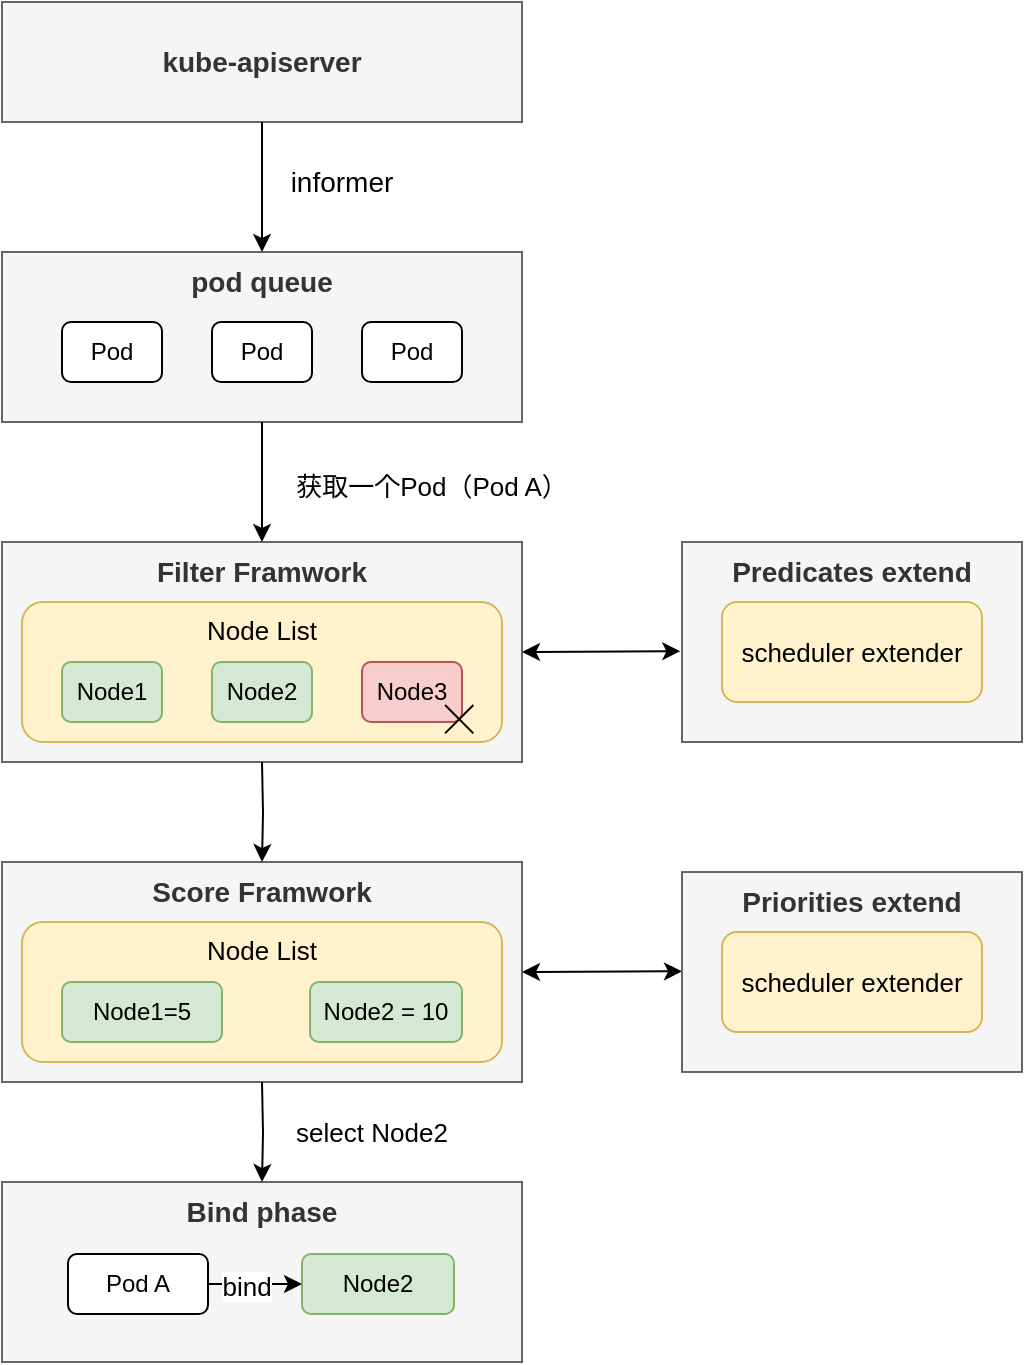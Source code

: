 <mxfile version="13.7.9" type="device" pages="2"><diagram id="C5RBs43oDa-KdzZeNtuy" name="架构设计"><mxGraphModel dx="1086" dy="989" grid="1" gridSize="10" guides="1" tooltips="1" connect="1" arrows="1" fold="1" page="1" pageScale="1" pageWidth="827" pageHeight="1169" math="0" shadow="0"><root><mxCell id="WIyWlLk6GJQsqaUBKTNV-0"/><mxCell id="WIyWlLk6GJQsqaUBKTNV-1" parent="WIyWlLk6GJQsqaUBKTNV-0"/><mxCell id="vFTW8u5z_nRdvWUoy3Ff-1" value="pod&amp;nbsp;queue" style="rounded=0;whiteSpace=wrap;html=1;fillColor=#f5f5f5;strokeColor=#666666;fontColor=#333333;verticalAlign=top;fontSize=14;fontStyle=1" vertex="1" parent="WIyWlLk6GJQsqaUBKTNV-1"><mxGeometry x="200" y="195" width="260" height="85" as="geometry"/></mxCell><mxCell id="kbMAgX40vUoce93SGDcl-0" value="kube-apiserver" style="rounded=0;whiteSpace=wrap;html=1;fillColor=#f5f5f5;strokeColor=#666666;fontColor=#333333;fontSize=14;fontStyle=1" parent="WIyWlLk6GJQsqaUBKTNV-1" vertex="1"><mxGeometry x="200" y="70" width="260" height="60" as="geometry"/></mxCell><mxCell id="kbMAgX40vUoce93SGDcl-1" value="Pod" style="rounded=1;whiteSpace=wrap;html=1;" parent="WIyWlLk6GJQsqaUBKTNV-1" vertex="1"><mxGeometry x="230" y="230" width="50" height="30" as="geometry"/></mxCell><mxCell id="vFTW8u5z_nRdvWUoy3Ff-0" value="" style="endArrow=classic;html=1;exitX=0.5;exitY=1;exitDx=0;exitDy=0;entryX=0.5;entryY=0;entryDx=0;entryDy=0;" edge="1" parent="WIyWlLk6GJQsqaUBKTNV-1" source="kbMAgX40vUoce93SGDcl-0" target="vFTW8u5z_nRdvWUoy3Ff-1"><mxGeometry width="50" height="50" relative="1" as="geometry"><mxPoint x="340" y="330" as="sourcePoint"/><mxPoint x="370" y="170" as="targetPoint"/></mxGeometry></mxCell><mxCell id="vFTW8u5z_nRdvWUoy3Ff-3" value="Pod" style="rounded=1;whiteSpace=wrap;html=1;" vertex="1" parent="WIyWlLk6GJQsqaUBKTNV-1"><mxGeometry x="305" y="230" width="50" height="30" as="geometry"/></mxCell><mxCell id="vFTW8u5z_nRdvWUoy3Ff-4" value="Pod" style="rounded=1;whiteSpace=wrap;html=1;" vertex="1" parent="WIyWlLk6GJQsqaUBKTNV-1"><mxGeometry x="380" y="230" width="50" height="30" as="geometry"/></mxCell><mxCell id="vFTW8u5z_nRdvWUoy3Ff-5" value="informer" style="rounded=0;whiteSpace=wrap;html=1;fontSize=14;fillColor=none;strokeColor=none;" vertex="1" parent="WIyWlLk6GJQsqaUBKTNV-1"><mxGeometry x="330" y="140" width="80" height="40" as="geometry"/></mxCell><mxCell id="vFTW8u5z_nRdvWUoy3Ff-6" value="Filter Framwork&lt;span&gt;&lt;br&gt;&lt;/span&gt;" style="rounded=0;whiteSpace=wrap;html=1;fillColor=#f5f5f5;strokeColor=#666666;fontColor=#333333;fontSize=14;fontStyle=1;verticalAlign=top;" vertex="1" parent="WIyWlLk6GJQsqaUBKTNV-1"><mxGeometry x="200" y="340" width="260" height="110" as="geometry"/></mxCell><mxCell id="vFTW8u5z_nRdvWUoy3Ff-7" value="" style="endArrow=classic;html=1;fontSize=14;entryX=0.5;entryY=0;entryDx=0;entryDy=0;exitX=0.5;exitY=1;exitDx=0;exitDy=0;" edge="1" parent="WIyWlLk6GJQsqaUBKTNV-1" source="vFTW8u5z_nRdvWUoy3Ff-1" target="vFTW8u5z_nRdvWUoy3Ff-6"><mxGeometry width="50" height="50" relative="1" as="geometry"><mxPoint x="250" y="340" as="sourcePoint"/><mxPoint x="300" y="290" as="targetPoint"/></mxGeometry></mxCell><mxCell id="vFTW8u5z_nRdvWUoy3Ff-8" value="获取一个Pod（Pod A）" style="rounded=0;whiteSpace=wrap;html=1;fontSize=13;fillColor=none;strokeColor=none;" vertex="1" parent="WIyWlLk6GJQsqaUBKTNV-1"><mxGeometry x="340" y="297" width="150" height="30" as="geometry"/></mxCell><mxCell id="vFTW8u5z_nRdvWUoy3Ff-20" value="" style="group" vertex="1" connectable="0" parent="WIyWlLk6GJQsqaUBKTNV-1"><mxGeometry x="210" y="370" width="240" height="70" as="geometry"/></mxCell><mxCell id="vFTW8u5z_nRdvWUoy3Ff-9" value="Node List" style="rounded=1;whiteSpace=wrap;html=1;fillColor=#fff2cc;fontSize=13;verticalAlign=top;strokeColor=#d6b656;" vertex="1" parent="vFTW8u5z_nRdvWUoy3Ff-20"><mxGeometry width="240" height="70" as="geometry"/></mxCell><mxCell id="vFTW8u5z_nRdvWUoy3Ff-10" value="Node1" style="rounded=1;whiteSpace=wrap;html=1;fillColor=#d5e8d4;strokeColor=#82b366;" vertex="1" parent="vFTW8u5z_nRdvWUoy3Ff-20"><mxGeometry x="20" y="30" width="50" height="30" as="geometry"/></mxCell><mxCell id="vFTW8u5z_nRdvWUoy3Ff-11" value="Node2" style="rounded=1;whiteSpace=wrap;html=1;fillColor=#d5e8d4;strokeColor=#82b366;" vertex="1" parent="vFTW8u5z_nRdvWUoy3Ff-20"><mxGeometry x="95" y="30" width="50" height="30" as="geometry"/></mxCell><mxCell id="vFTW8u5z_nRdvWUoy3Ff-12" value="Node3" style="rounded=1;whiteSpace=wrap;html=1;fillColor=#f8cecc;strokeColor=#b85450;" vertex="1" parent="vFTW8u5z_nRdvWUoy3Ff-20"><mxGeometry x="170" y="30" width="50" height="30" as="geometry"/></mxCell><mxCell id="vFTW8u5z_nRdvWUoy3Ff-19" value="" style="group" vertex="1" connectable="0" parent="vFTW8u5z_nRdvWUoy3Ff-20"><mxGeometry x="208.003" y="48.003" width="21.213" height="21.213" as="geometry"/></mxCell><mxCell id="vFTW8u5z_nRdvWUoy3Ff-17" value="" style="line;strokeWidth=1;direction=south;html=1;fillColor=none;fontSize=13;rotation=45;" vertex="1" parent="vFTW8u5z_nRdvWUoy3Ff-19"><mxGeometry x="5.607" y="0.607" width="10" height="20" as="geometry"/></mxCell><mxCell id="vFTW8u5z_nRdvWUoy3Ff-18" value="" style="line;strokeWidth=1;direction=south;html=1;fillColor=none;fontSize=13;rotation=-45;" vertex="1" parent="vFTW8u5z_nRdvWUoy3Ff-19"><mxGeometry x="5.607" y="0.607" width="10" height="20" as="geometry"/></mxCell><mxCell id="vFTW8u5z_nRdvWUoy3Ff-21" value="&lt;span&gt;Score Framwork&lt;br&gt;&lt;/span&gt;" style="rounded=0;whiteSpace=wrap;html=1;fillColor=#f5f5f5;strokeColor=#666666;fontColor=#333333;fontSize=14;fontStyle=1;verticalAlign=top;" vertex="1" parent="WIyWlLk6GJQsqaUBKTNV-1"><mxGeometry x="200" y="500" width="260" height="110" as="geometry"/></mxCell><mxCell id="vFTW8u5z_nRdvWUoy3Ff-22" value="" style="group" vertex="1" connectable="0" parent="WIyWlLk6GJQsqaUBKTNV-1"><mxGeometry x="210" y="530" width="240" height="70" as="geometry"/></mxCell><mxCell id="vFTW8u5z_nRdvWUoy3Ff-23" value="Node List" style="rounded=1;whiteSpace=wrap;html=1;fillColor=#fff2cc;fontSize=13;verticalAlign=top;strokeColor=#d6b656;" vertex="1" parent="vFTW8u5z_nRdvWUoy3Ff-22"><mxGeometry width="240" height="70" as="geometry"/></mxCell><mxCell id="vFTW8u5z_nRdvWUoy3Ff-24" value="Node1=5" style="rounded=1;whiteSpace=wrap;html=1;fillColor=#d5e8d4;strokeColor=#82b366;" vertex="1" parent="vFTW8u5z_nRdvWUoy3Ff-22"><mxGeometry x="20" y="30" width="80" height="30" as="geometry"/></mxCell><mxCell id="vFTW8u5z_nRdvWUoy3Ff-25" value="Node2 = 10" style="rounded=1;whiteSpace=wrap;html=1;fillColor=#d5e8d4;strokeColor=#82b366;" vertex="1" parent="vFTW8u5z_nRdvWUoy3Ff-22"><mxGeometry x="144" y="30" width="76" height="30" as="geometry"/></mxCell><mxCell id="vFTW8u5z_nRdvWUoy3Ff-30" value="&lt;span&gt;Bind&amp;nbsp;phase&lt;br&gt;&lt;/span&gt;" style="rounded=0;whiteSpace=wrap;html=1;fillColor=#f5f5f5;strokeColor=#666666;fontColor=#333333;fontSize=14;fontStyle=1;verticalAlign=top;" vertex="1" parent="WIyWlLk6GJQsqaUBKTNV-1"><mxGeometry x="200" y="660" width="260" height="90" as="geometry"/></mxCell><mxCell id="vFTW8u5z_nRdvWUoy3Ff-31" value="" style="edgeStyle=orthogonalEdgeStyle;rounded=0;orthogonalLoop=1;jettySize=auto;html=1;fontSize=13;" edge="1" parent="WIyWlLk6GJQsqaUBKTNV-1" target="vFTW8u5z_nRdvWUoy3Ff-30"><mxGeometry relative="1" as="geometry"><mxPoint x="330" y="610" as="sourcePoint"/></mxGeometry></mxCell><mxCell id="vFTW8u5z_nRdvWUoy3Ff-32" value="select Node2" style="rounded=0;whiteSpace=wrap;html=1;fontSize=13;fillColor=none;strokeColor=none;" vertex="1" parent="WIyWlLk6GJQsqaUBKTNV-1"><mxGeometry x="340" y="620" width="90" height="30" as="geometry"/></mxCell><mxCell id="vFTW8u5z_nRdvWUoy3Ff-38" value="" style="group" vertex="1" connectable="0" parent="WIyWlLk6GJQsqaUBKTNV-1"><mxGeometry x="233" y="696" width="193" height="30" as="geometry"/></mxCell><mxCell id="vFTW8u5z_nRdvWUoy3Ff-33" value="Pod A" style="rounded=1;whiteSpace=wrap;html=1;" vertex="1" parent="vFTW8u5z_nRdvWUoy3Ff-38"><mxGeometry width="70" height="30" as="geometry"/></mxCell><mxCell id="vFTW8u5z_nRdvWUoy3Ff-35" value="Node2" style="rounded=1;whiteSpace=wrap;html=1;fillColor=#d5e8d4;strokeColor=#82b366;" vertex="1" parent="vFTW8u5z_nRdvWUoy3Ff-38"><mxGeometry x="117" width="76" height="30" as="geometry"/></mxCell><mxCell id="vFTW8u5z_nRdvWUoy3Ff-36" value="" style="edgeStyle=orthogonalEdgeStyle;rounded=0;orthogonalLoop=1;jettySize=auto;html=1;fontSize=13;" edge="1" parent="vFTW8u5z_nRdvWUoy3Ff-38" source="vFTW8u5z_nRdvWUoy3Ff-33" target="vFTW8u5z_nRdvWUoy3Ff-35"><mxGeometry relative="1" as="geometry"/></mxCell><mxCell id="vFTW8u5z_nRdvWUoy3Ff-37" value="bind" style="edgeLabel;html=1;align=center;verticalAlign=middle;resizable=0;points=[];fontSize=13;" vertex="1" connectable="0" parent="vFTW8u5z_nRdvWUoy3Ff-36"><mxGeometry x="-0.22" y="-1" relative="1" as="geometry"><mxPoint as="offset"/></mxGeometry></mxCell><mxCell id="vFTW8u5z_nRdvWUoy3Ff-39" value="Predicates&amp;nbsp;extend&lt;span&gt;&lt;br&gt;&lt;/span&gt;" style="rounded=0;whiteSpace=wrap;html=1;fillColor=#f5f5f5;strokeColor=#666666;fontColor=#333333;fontSize=14;fontStyle=1;verticalAlign=top;" vertex="1" parent="WIyWlLk6GJQsqaUBKTNV-1"><mxGeometry x="540" y="340" width="170" height="100" as="geometry"/></mxCell><mxCell id="vFTW8u5z_nRdvWUoy3Ff-40" style="edgeStyle=orthogonalEdgeStyle;rounded=0;orthogonalLoop=1;jettySize=auto;html=1;fontSize=13;" edge="1" parent="WIyWlLk6GJQsqaUBKTNV-1" target="vFTW8u5z_nRdvWUoy3Ff-21"><mxGeometry relative="1" as="geometry"><mxPoint x="330" y="450" as="sourcePoint"/></mxGeometry></mxCell><mxCell id="vFTW8u5z_nRdvWUoy3Ff-41" value="" style="endArrow=classic;startArrow=classic;html=1;fontSize=13;entryX=-0.005;entryY=0.546;entryDx=0;entryDy=0;entryPerimeter=0;exitX=1;exitY=0.5;exitDx=0;exitDy=0;" edge="1" parent="WIyWlLk6GJQsqaUBKTNV-1" source="vFTW8u5z_nRdvWUoy3Ff-6" target="vFTW8u5z_nRdvWUoy3Ff-39"><mxGeometry width="50" height="50" relative="1" as="geometry"><mxPoint x="500" y="530" as="sourcePoint"/><mxPoint x="550" y="480" as="targetPoint"/></mxGeometry></mxCell><mxCell id="vFTW8u5z_nRdvWUoy3Ff-42" value="scheduler&amp;nbsp;extender" style="rounded=1;whiteSpace=wrap;html=1;strokeWidth=1;fillColor=#fff2cc;fontSize=13;strokeColor=#d6b656;" vertex="1" parent="WIyWlLk6GJQsqaUBKTNV-1"><mxGeometry x="560" y="370" width="130" height="50" as="geometry"/></mxCell><mxCell id="vFTW8u5z_nRdvWUoy3Ff-48" value="" style="endArrow=classic;startArrow=classic;html=1;fontSize=13;entryX=-0.005;entryY=0.546;entryDx=0;entryDy=0;entryPerimeter=0;exitX=1;exitY=0.5;exitDx=0;exitDy=0;" edge="1" parent="WIyWlLk6GJQsqaUBKTNV-1" source="vFTW8u5z_nRdvWUoy3Ff-21"><mxGeometry width="50" height="50" relative="1" as="geometry"><mxPoint x="462" y="555" as="sourcePoint"/><mxPoint x="540" y="554.66" as="targetPoint"/></mxGeometry></mxCell><mxCell id="vFTW8u5z_nRdvWUoy3Ff-44" value="Priorities&amp;nbsp;extend&lt;span&gt;&lt;br&gt;&lt;/span&gt;" style="rounded=0;whiteSpace=wrap;html=1;fillColor=#f5f5f5;strokeColor=#666666;fontColor=#333333;fontSize=14;fontStyle=1;verticalAlign=top;" vertex="1" parent="WIyWlLk6GJQsqaUBKTNV-1"><mxGeometry x="540" y="505" width="170" height="100" as="geometry"/></mxCell><mxCell id="vFTW8u5z_nRdvWUoy3Ff-45" value="scheduler&amp;nbsp;extender" style="rounded=1;whiteSpace=wrap;html=1;strokeWidth=1;fillColor=#fff2cc;fontSize=13;strokeColor=#d6b656;" vertex="1" parent="WIyWlLk6GJQsqaUBKTNV-1"><mxGeometry x="560" y="535" width="130" height="50" as="geometry"/></mxCell></root></mxGraphModel></diagram><diagram id="DPI7paNqo3Neaoc1NEA7" name="启动流程"><mxGraphModel dx="905" dy="824" grid="1" gridSize="10" guides="1" tooltips="1" connect="1" arrows="1" fold="1" page="1" pageScale="1" pageWidth="827" pageHeight="1169" math="0" shadow="0"><root><mxCell id="jPf0CLpNw-Q2JsyvFPLi-0"/><mxCell id="jPf0CLpNw-Q2JsyvFPLi-1" parent="jPf0CLpNw-Q2JsyvFPLi-0"/></root></mxGraphModel></diagram></mxfile>